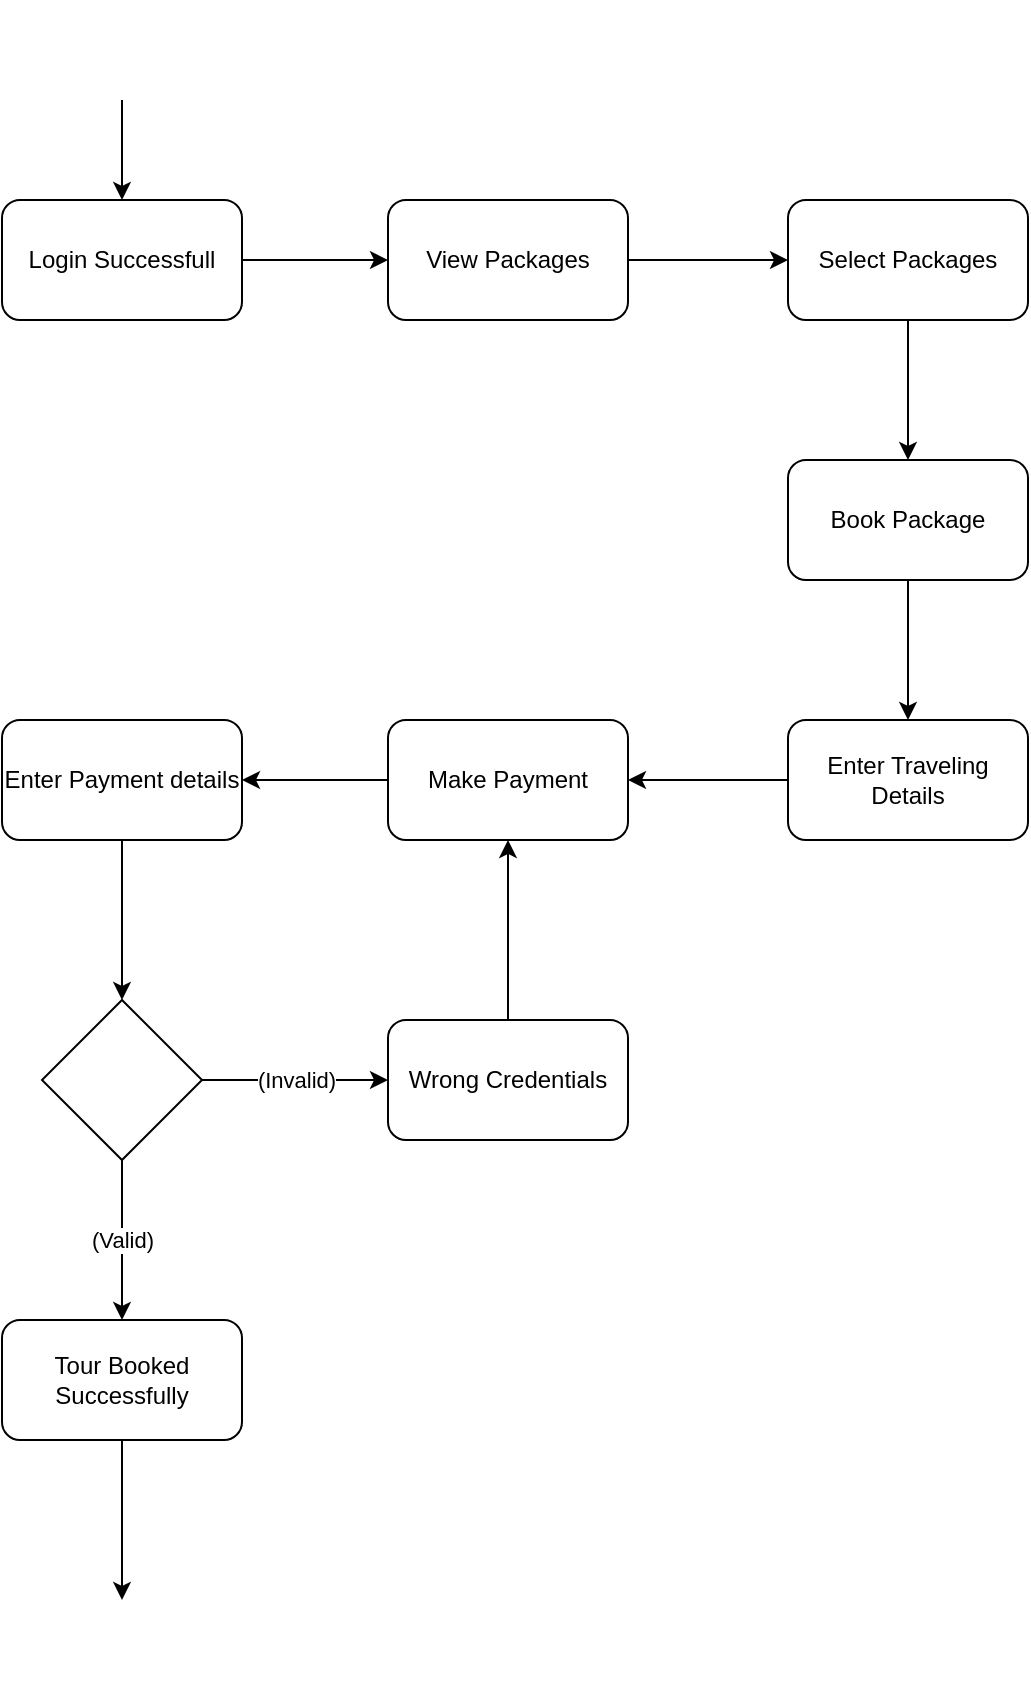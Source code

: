 <mxfile version="24.7.4">
  <diagram name="Page-1" id="xCw_9EaA1qmgfXLHsin4">
    <mxGraphModel dx="794" dy="459" grid="1" gridSize="10" guides="1" tooltips="1" connect="1" arrows="1" fold="1" page="1" pageScale="1" pageWidth="850" pageHeight="1100" math="0" shadow="0">
      <root>
        <mxCell id="0" />
        <mxCell id="1" parent="0" />
        <mxCell id="-y7is7cZzv4ILIK_yfG0-2" value="Login Successfull" style="rounded=1;whiteSpace=wrap;html=1;" parent="1" vertex="1">
          <mxGeometry x="157" y="110" width="120" height="60" as="geometry" />
        </mxCell>
        <mxCell id="-y7is7cZzv4ILIK_yfG0-3" value="View Packages" style="rounded=1;whiteSpace=wrap;html=1;" parent="1" vertex="1">
          <mxGeometry x="350" y="110" width="120" height="60" as="geometry" />
        </mxCell>
        <mxCell id="-y7is7cZzv4ILIK_yfG0-4" value="Select Packages" style="rounded=1;whiteSpace=wrap;html=1;" parent="1" vertex="1">
          <mxGeometry x="550" y="110" width="120" height="60" as="geometry" />
        </mxCell>
        <mxCell id="-y7is7cZzv4ILIK_yfG0-5" value="Book Package" style="rounded=1;whiteSpace=wrap;html=1;" parent="1" vertex="1">
          <mxGeometry x="550" y="240" width="120" height="60" as="geometry" />
        </mxCell>
        <mxCell id="-y7is7cZzv4ILIK_yfG0-6" value="Enter Traveling Details" style="rounded=1;whiteSpace=wrap;html=1;" parent="1" vertex="1">
          <mxGeometry x="550" y="370" width="120" height="60" as="geometry" />
        </mxCell>
        <mxCell id="-y7is7cZzv4ILIK_yfG0-7" value="Make Payment" style="rounded=1;whiteSpace=wrap;html=1;" parent="1" vertex="1">
          <mxGeometry x="350" y="370" width="120" height="60" as="geometry" />
        </mxCell>
        <mxCell id="-y7is7cZzv4ILIK_yfG0-9" value="Enter Payment details" style="rounded=1;whiteSpace=wrap;html=1;" parent="1" vertex="1">
          <mxGeometry x="157" y="370" width="120" height="60" as="geometry" />
        </mxCell>
        <mxCell id="-y7is7cZzv4ILIK_yfG0-10" value="" style="rhombus;whiteSpace=wrap;html=1;" parent="1" vertex="1">
          <mxGeometry x="177" y="510" width="80" height="80" as="geometry" />
        </mxCell>
        <mxCell id="-y7is7cZzv4ILIK_yfG0-11" value="" style="endArrow=classic;html=1;rounded=0;exitX=0.5;exitY=1;exitDx=0;exitDy=0;entryX=0.5;entryY=0;entryDx=0;entryDy=0;" parent="1" target="-y7is7cZzv4ILIK_yfG0-2" edge="1">
          <mxGeometry width="50" height="50" relative="1" as="geometry">
            <mxPoint x="217" y="60" as="sourcePoint" />
            <mxPoint x="500" y="210" as="targetPoint" />
          </mxGeometry>
        </mxCell>
        <mxCell id="-y7is7cZzv4ILIK_yfG0-12" value="" style="endArrow=classic;html=1;rounded=0;entryX=0;entryY=0.5;entryDx=0;entryDy=0;entryPerimeter=0;exitX=1;exitY=0.5;exitDx=0;exitDy=0;" parent="1" source="-y7is7cZzv4ILIK_yfG0-2" target="-y7is7cZzv4ILIK_yfG0-3" edge="1">
          <mxGeometry width="50" height="50" relative="1" as="geometry">
            <mxPoint x="290" y="190" as="sourcePoint" />
            <mxPoint x="340" y="140" as="targetPoint" />
          </mxGeometry>
        </mxCell>
        <mxCell id="-y7is7cZzv4ILIK_yfG0-13" value="" style="endArrow=classic;html=1;rounded=0;entryX=0;entryY=0.5;entryDx=0;entryDy=0;exitX=1;exitY=0.5;exitDx=0;exitDy=0;" parent="1" source="-y7is7cZzv4ILIK_yfG0-3" target="-y7is7cZzv4ILIK_yfG0-4" edge="1">
          <mxGeometry width="50" height="50" relative="1" as="geometry">
            <mxPoint x="450" y="260" as="sourcePoint" />
            <mxPoint x="500" y="210" as="targetPoint" />
          </mxGeometry>
        </mxCell>
        <mxCell id="-y7is7cZzv4ILIK_yfG0-14" value="" style="endArrow=classic;html=1;rounded=0;entryX=0.5;entryY=0;entryDx=0;entryDy=0;exitX=0.5;exitY=1;exitDx=0;exitDy=0;" parent="1" source="-y7is7cZzv4ILIK_yfG0-4" target="-y7is7cZzv4ILIK_yfG0-5" edge="1">
          <mxGeometry width="50" height="50" relative="1" as="geometry">
            <mxPoint x="450" y="260" as="sourcePoint" />
            <mxPoint x="500" y="210" as="targetPoint" />
          </mxGeometry>
        </mxCell>
        <mxCell id="-y7is7cZzv4ILIK_yfG0-15" value="" style="endArrow=classic;html=1;rounded=0;entryX=0.5;entryY=0;entryDx=0;entryDy=0;exitX=0.5;exitY=1;exitDx=0;exitDy=0;" parent="1" source="-y7is7cZzv4ILIK_yfG0-5" target="-y7is7cZzv4ILIK_yfG0-6" edge="1">
          <mxGeometry width="50" height="50" relative="1" as="geometry">
            <mxPoint x="450" y="260" as="sourcePoint" />
            <mxPoint x="500" y="210" as="targetPoint" />
          </mxGeometry>
        </mxCell>
        <mxCell id="-y7is7cZzv4ILIK_yfG0-16" value="" style="endArrow=classic;html=1;rounded=0;exitX=0;exitY=0.5;exitDx=0;exitDy=0;entryX=1;entryY=0.5;entryDx=0;entryDy=0;" parent="1" source="-y7is7cZzv4ILIK_yfG0-6" target="-y7is7cZzv4ILIK_yfG0-7" edge="1">
          <mxGeometry width="50" height="50" relative="1" as="geometry">
            <mxPoint x="450" y="260" as="sourcePoint" />
            <mxPoint x="500" y="210" as="targetPoint" />
          </mxGeometry>
        </mxCell>
        <mxCell id="-y7is7cZzv4ILIK_yfG0-17" value="" style="endArrow=classic;html=1;rounded=0;exitX=0;exitY=0.5;exitDx=0;exitDy=0;entryX=1;entryY=0.5;entryDx=0;entryDy=0;" parent="1" source="-y7is7cZzv4ILIK_yfG0-7" target="-y7is7cZzv4ILIK_yfG0-9" edge="1">
          <mxGeometry width="50" height="50" relative="1" as="geometry">
            <mxPoint x="450" y="260" as="sourcePoint" />
            <mxPoint x="500" y="210" as="targetPoint" />
          </mxGeometry>
        </mxCell>
        <mxCell id="-y7is7cZzv4ILIK_yfG0-18" value="" style="endArrow=classic;html=1;rounded=0;exitX=0.5;exitY=1;exitDx=0;exitDy=0;entryX=0.5;entryY=0;entryDx=0;entryDy=0;" parent="1" source="-y7is7cZzv4ILIK_yfG0-9" target="-y7is7cZzv4ILIK_yfG0-10" edge="1">
          <mxGeometry width="50" height="50" relative="1" as="geometry">
            <mxPoint x="450" y="480" as="sourcePoint" />
            <mxPoint x="500" y="430" as="targetPoint" />
          </mxGeometry>
        </mxCell>
        <mxCell id="-y7is7cZzv4ILIK_yfG0-19" value="Tour Booked Successfully" style="rounded=1;whiteSpace=wrap;html=1;" parent="1" vertex="1">
          <mxGeometry x="157" y="670" width="120" height="60" as="geometry" />
        </mxCell>
        <mxCell id="-y7is7cZzv4ILIK_yfG0-20" value="(Valid)" style="endArrow=classic;html=1;rounded=0;exitX=0.5;exitY=1;exitDx=0;exitDy=0;entryX=0.5;entryY=0;entryDx=0;entryDy=0;" parent="1" source="-y7is7cZzv4ILIK_yfG0-10" target="-y7is7cZzv4ILIK_yfG0-19" edge="1">
          <mxGeometry width="50" height="50" relative="1" as="geometry">
            <mxPoint x="450" y="480" as="sourcePoint" />
            <mxPoint x="500" y="430" as="targetPoint" />
          </mxGeometry>
        </mxCell>
        <mxCell id="-y7is7cZzv4ILIK_yfG0-22" value="" style="endArrow=classic;html=1;rounded=0;exitX=0.5;exitY=1;exitDx=0;exitDy=0;entryX=0.5;entryY=0;entryDx=0;entryDy=0;" parent="1" source="-y7is7cZzv4ILIK_yfG0-19" edge="1">
          <mxGeometry width="50" height="50" relative="1" as="geometry">
            <mxPoint x="450" y="630" as="sourcePoint" />
            <mxPoint x="217" y="810" as="targetPoint" />
          </mxGeometry>
        </mxCell>
        <mxCell id="-y7is7cZzv4ILIK_yfG0-23" value="Wrong Credentials" style="rounded=1;whiteSpace=wrap;html=1;" parent="1" vertex="1">
          <mxGeometry x="350" y="520" width="120" height="60" as="geometry" />
        </mxCell>
        <mxCell id="-y7is7cZzv4ILIK_yfG0-24" value="(Invalid)" style="endArrow=classic;html=1;rounded=0;exitX=1;exitY=0.5;exitDx=0;exitDy=0;entryX=0;entryY=0.5;entryDx=0;entryDy=0;" parent="1" source="-y7is7cZzv4ILIK_yfG0-10" target="-y7is7cZzv4ILIK_yfG0-23" edge="1">
          <mxGeometry width="50" height="50" relative="1" as="geometry">
            <mxPoint x="450" y="620" as="sourcePoint" />
            <mxPoint x="350" y="560" as="targetPoint" />
          </mxGeometry>
        </mxCell>
        <mxCell id="-y7is7cZzv4ILIK_yfG0-25" value="" style="endArrow=classic;html=1;rounded=0;entryX=0.5;entryY=1;entryDx=0;entryDy=0;exitX=0.5;exitY=0;exitDx=0;exitDy=0;" parent="1" source="-y7is7cZzv4ILIK_yfG0-23" target="-y7is7cZzv4ILIK_yfG0-7" edge="1">
          <mxGeometry width="50" height="50" relative="1" as="geometry">
            <mxPoint x="460" y="580" as="sourcePoint" />
            <mxPoint x="510" y="530" as="targetPoint" />
          </mxGeometry>
        </mxCell>
        <mxCell id="Q9hOQIOnW5R_FHqR3GDb-1" value="" style="shape=image;html=1;verticalAlign=top;verticalLabelPosition=bottom;labelBackgroundColor=#ffffff;imageAspect=0;aspect=fixed;image=https://cdn4.iconfinder.com/data/icons/essential-app-2/16/record-round-circle-dot-128.png" vertex="1" parent="1">
          <mxGeometry x="197" y="10" width="40" height="40" as="geometry" />
        </mxCell>
        <mxCell id="Q9hOQIOnW5R_FHqR3GDb-2" value="" style="shape=image;html=1;verticalAlign=top;verticalLabelPosition=bottom;labelBackgroundColor=#ffffff;imageAspect=0;aspect=fixed;image=https://cdn4.iconfinder.com/data/icons/ionicons/512/icon-ios7-circle-filled-128.png" vertex="1" parent="1">
          <mxGeometry x="197" y="810" width="40" height="40" as="geometry" />
        </mxCell>
      </root>
    </mxGraphModel>
  </diagram>
</mxfile>

